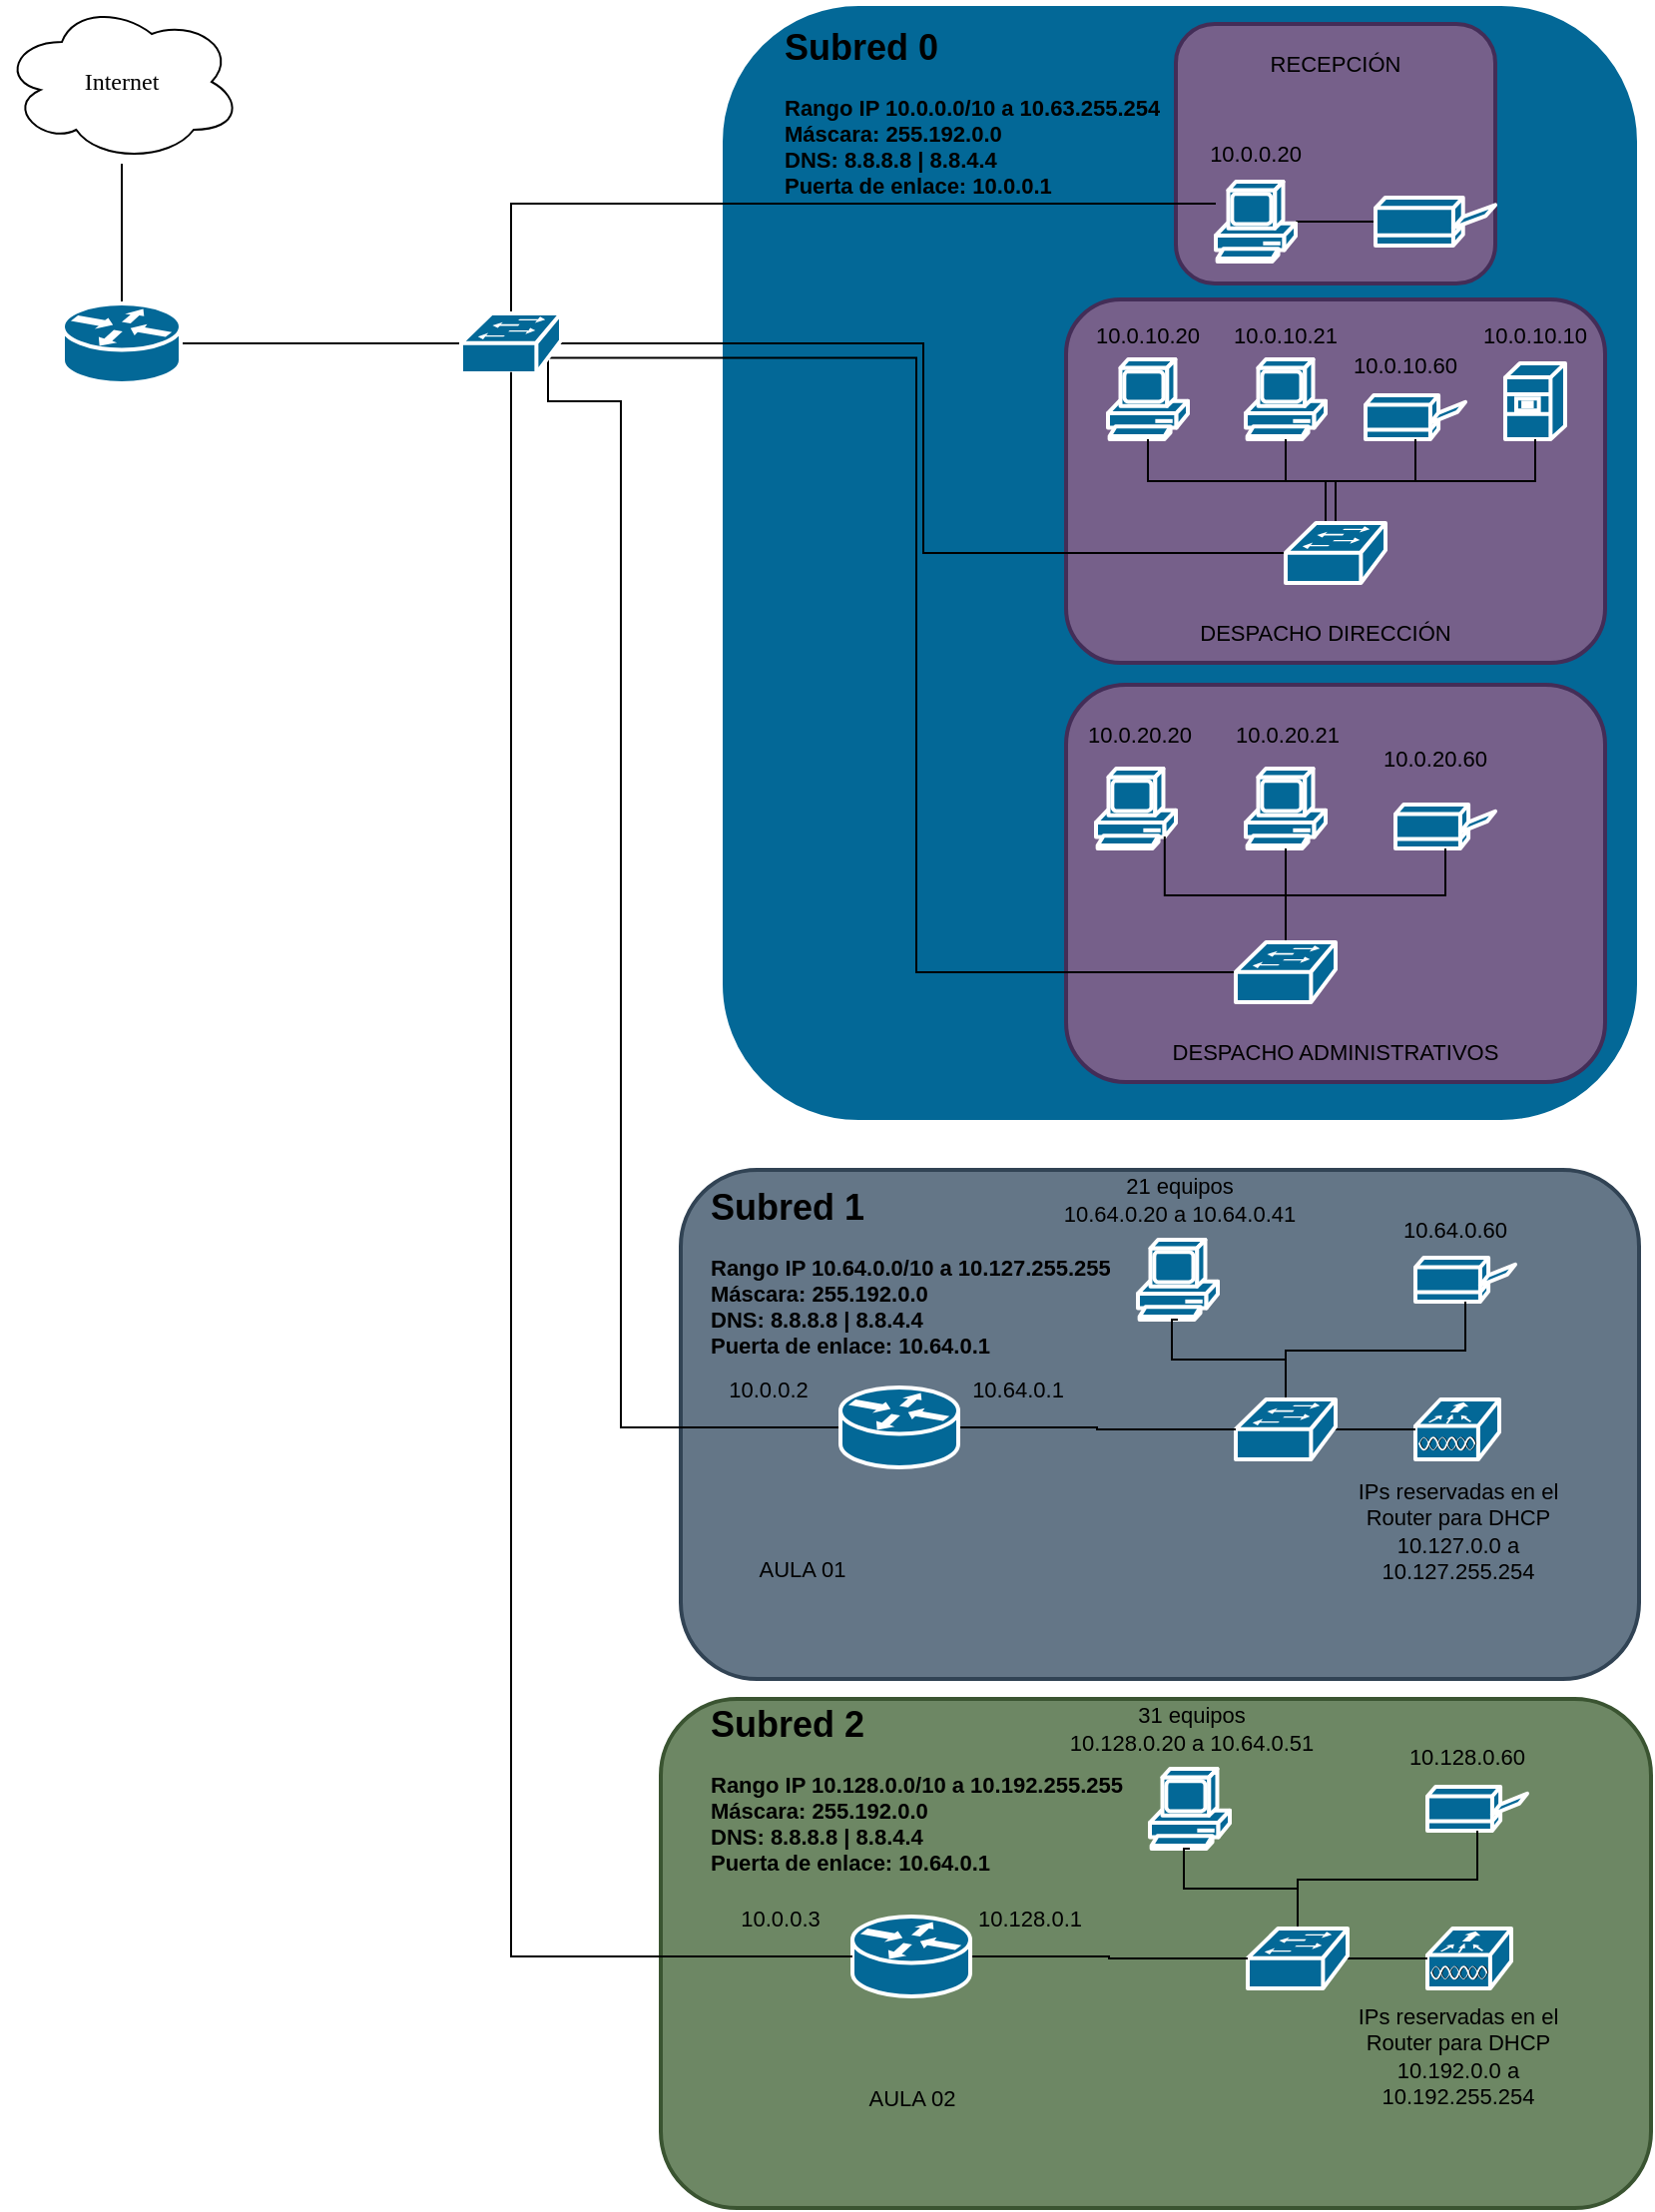 <mxfile version="16.1.2" type="device"><diagram name="Page-1" id="c37626ed-c26b-45fb-9056-f9ebc6bb27b6"><mxGraphModel dx="1384" dy="871" grid="1" gridSize="10" guides="1" tooltips="1" connect="1" arrows="1" fold="1" page="1" pageScale="1" pageWidth="827" pageHeight="1169" background="none" math="0" shadow="0"><root><mxCell id="0"/><mxCell id="1" parent="0"/><mxCell id="lWDSk5MxDV0wd2FgooOE-145" value="" style="rounded=1;whiteSpace=wrap;html=1;dashed=0;sketch=0;pointerEvents=1;fontFamily=Helvetica;fontSize=11;fontColor=#ffffff;strokeColor=#314354;strokeWidth=2;fillColor=#647687;" vertex="1" parent="1"><mxGeometry x="340" y="585" width="480" height="255" as="geometry"/></mxCell><mxCell id="lWDSk5MxDV0wd2FgooOE-123" value="" style="rounded=1;whiteSpace=wrap;html=1;dashed=0;sketch=0;pointerEvents=1;fontFamily=Helvetica;fontSize=11;fontColor=#000000;strokeColor=#ffffff;strokeWidth=2;fillColor=#036897;" vertex="1" parent="1"><mxGeometry x="360" y="1" width="460" height="560" as="geometry"/></mxCell><mxCell id="lWDSk5MxDV0wd2FgooOE-108" value="" style="rounded=1;whiteSpace=wrap;html=1;dashed=0;sketch=0;pointerEvents=1;fontFamily=Helvetica;fontSize=11;fontColor=#ffffff;strokeColor=#432D57;strokeWidth=2;fillColor=#76608a;" vertex="1" parent="1"><mxGeometry x="533" y="342" width="270" height="199" as="geometry"/></mxCell><mxCell id="lWDSk5MxDV0wd2FgooOE-91" value="" style="rounded=1;whiteSpace=wrap;html=1;dashed=0;sketch=0;pointerEvents=1;fontFamily=Helvetica;fontSize=11;fontColor=#ffffff;strokeColor=#432D57;strokeWidth=2;fillColor=#76608a;" vertex="1" parent="1"><mxGeometry x="533" y="149" width="270" height="182" as="geometry"/></mxCell><mxCell id="lWDSk5MxDV0wd2FgooOE-53" value="" style="rounded=1;whiteSpace=wrap;html=1;dashed=0;sketch=0;pointerEvents=1;fontFamily=Helvetica;fontSize=11;fontColor=#ffffff;strokeColor=#432D57;strokeWidth=2;fillColor=#76608a;" vertex="1" parent="1"><mxGeometry x="588" y="11" width="160" height="130" as="geometry"/></mxCell><mxCell id="1c7a67bf8fd3230f-15" value="Internet" style="ellipse;shape=cloud;whiteSpace=wrap;html=1;rounded=0;shadow=0;comic=0;strokeWidth=1;fontFamily=Verdana;fontSize=12;" parent="1" vertex="1"><mxGeometry width="120" height="80" as="geometry"/></mxCell><mxCell id="lWDSk5MxDV0wd2FgooOE-46" value="" style="edgeStyle=orthogonalEdgeStyle;shape=connector;rounded=0;orthogonalLoop=1;jettySize=auto;html=1;labelBackgroundColor=default;fontFamily=Helvetica;fontSize=11;fontColor=#000000;endArrow=none;strokeColor=default;" edge="1" parent="1" source="lWDSk5MxDV0wd2FgooOE-45"><mxGeometry relative="1" as="geometry"><mxPoint x="60" y="81" as="targetPoint"/></mxGeometry></mxCell><mxCell id="lWDSk5MxDV0wd2FgooOE-52" style="edgeStyle=orthogonalEdgeStyle;shape=connector;rounded=0;orthogonalLoop=1;jettySize=auto;html=1;entryX=0;entryY=0.5;entryDx=0;entryDy=0;entryPerimeter=0;labelBackgroundColor=default;fontFamily=Helvetica;fontSize=11;fontColor=#000000;endArrow=none;strokeColor=default;" edge="1" parent="1" source="lWDSk5MxDV0wd2FgooOE-45" target="lWDSk5MxDV0wd2FgooOE-47"><mxGeometry relative="1" as="geometry"/></mxCell><mxCell id="lWDSk5MxDV0wd2FgooOE-45" value="" style="shape=mxgraph.cisco.routers.router;sketch=0;html=1;pointerEvents=1;dashed=0;fillColor=#036897;strokeColor=#ffffff;strokeWidth=2;verticalLabelPosition=bottom;verticalAlign=top;align=center;outlineConnect=0;fontFamily=Helvetica;fontSize=11;fontColor=#000000;" vertex="1" parent="1"><mxGeometry x="30.5" y="151" width="59" height="40" as="geometry"/></mxCell><mxCell id="lWDSk5MxDV0wd2FgooOE-59" style="edgeStyle=orthogonalEdgeStyle;shape=connector;rounded=0;orthogonalLoop=1;jettySize=auto;html=1;labelBackgroundColor=default;fontFamily=Helvetica;fontSize=11;fontColor=#000000;endArrow=none;strokeColor=default;" edge="1" parent="1" source="lWDSk5MxDV0wd2FgooOE-47" target="lWDSk5MxDV0wd2FgooOE-54"><mxGeometry relative="1" as="geometry"><Array as="points"><mxPoint x="255" y="101"/></Array></mxGeometry></mxCell><mxCell id="lWDSk5MxDV0wd2FgooOE-105" style="edgeStyle=orthogonalEdgeStyle;shape=connector;rounded=0;orthogonalLoop=1;jettySize=auto;html=1;exitX=0.98;exitY=0.5;exitDx=0;exitDy=0;exitPerimeter=0;entryX=0;entryY=0.5;entryDx=0;entryDy=0;entryPerimeter=0;labelBackgroundColor=default;fontFamily=Helvetica;fontSize=11;fontColor=#000000;endArrow=none;strokeColor=default;" edge="1" parent="1" source="lWDSk5MxDV0wd2FgooOE-47" target="lWDSk5MxDV0wd2FgooOE-100"><mxGeometry relative="1" as="geometry"/></mxCell><mxCell id="lWDSk5MxDV0wd2FgooOE-120" style="edgeStyle=orthogonalEdgeStyle;shape=connector;rounded=0;orthogonalLoop=1;jettySize=auto;html=1;exitX=0.87;exitY=0.74;exitDx=0;exitDy=0;exitPerimeter=0;entryX=0;entryY=0.98;entryDx=0;entryDy=0;entryPerimeter=0;labelBackgroundColor=default;fontFamily=Helvetica;fontSize=11;fontColor=#000000;endArrow=none;strokeColor=default;" edge="1" parent="1" source="lWDSk5MxDV0wd2FgooOE-47" target="lWDSk5MxDV0wd2FgooOE-115"><mxGeometry relative="1" as="geometry"><Array as="points"><mxPoint x="458" y="178"/><mxPoint x="458" y="486"/><mxPoint x="635" y="486"/></Array></mxGeometry></mxCell><mxCell id="lWDSk5MxDV0wd2FgooOE-142" style="edgeStyle=orthogonalEdgeStyle;shape=connector;rounded=0;orthogonalLoop=1;jettySize=auto;html=1;exitX=0.87;exitY=0.74;exitDx=0;exitDy=0;exitPerimeter=0;entryX=0;entryY=0.5;entryDx=0;entryDy=0;entryPerimeter=0;labelBackgroundColor=default;fontFamily=Helvetica;fontSize=11;fontColor=#000000;endArrow=none;strokeColor=default;" edge="1" parent="1" source="lWDSk5MxDV0wd2FgooOE-47" target="lWDSk5MxDV0wd2FgooOE-140"><mxGeometry relative="1" as="geometry"><Array as="points"><mxPoint x="273" y="200"/><mxPoint x="310" y="200"/><mxPoint x="310" y="714"/></Array></mxGeometry></mxCell><mxCell id="lWDSk5MxDV0wd2FgooOE-47" value="" style="shape=mxgraph.cisco.switches.workgroup_switch;sketch=0;html=1;pointerEvents=1;dashed=0;fillColor=#036897;strokeColor=#ffffff;strokeWidth=2;verticalLabelPosition=bottom;verticalAlign=top;align=center;outlineConnect=0;fontFamily=Helvetica;fontSize=11;fontColor=#000000;" vertex="1" parent="1"><mxGeometry x="230" y="156" width="50" height="30" as="geometry"/></mxCell><mxCell id="lWDSk5MxDV0wd2FgooOE-56" value="" style="edgeStyle=orthogonalEdgeStyle;shape=connector;rounded=0;orthogonalLoop=1;jettySize=auto;html=1;labelBackgroundColor=default;fontFamily=Helvetica;fontSize=11;fontColor=#000000;endArrow=none;strokeColor=default;" edge="1" parent="1" source="lWDSk5MxDV0wd2FgooOE-54" target="lWDSk5MxDV0wd2FgooOE-55"><mxGeometry relative="1" as="geometry"/></mxCell><mxCell id="lWDSk5MxDV0wd2FgooOE-54" value="" style="shape=mxgraph.cisco.computers_and_peripherals.pc;sketch=0;html=1;pointerEvents=1;dashed=0;fillColor=#036897;strokeColor=#ffffff;strokeWidth=2;verticalLabelPosition=bottom;verticalAlign=top;align=center;outlineConnect=0;fontFamily=Helvetica;fontSize=11;fontColor=#000000;" vertex="1" parent="1"><mxGeometry x="608" y="90" width="40" height="40" as="geometry"/></mxCell><mxCell id="lWDSk5MxDV0wd2FgooOE-55" value="" style="shape=mxgraph.cisco.computers_and_peripherals.printer;sketch=0;html=1;pointerEvents=1;dashed=0;fillColor=#036897;strokeColor=#ffffff;strokeWidth=2;verticalLabelPosition=bottom;verticalAlign=top;align=center;outlineConnect=0;fontFamily=Helvetica;fontSize=11;fontColor=#000000;" vertex="1" parent="1"><mxGeometry x="688" y="98" width="60" height="24" as="geometry"/></mxCell><mxCell id="lWDSk5MxDV0wd2FgooOE-60" value="RECEPCIÓN" style="text;html=1;strokeColor=none;fillColor=none;align=center;verticalAlign=middle;whiteSpace=wrap;rounded=0;dashed=0;sketch=0;pointerEvents=1;fontFamily=Helvetica;fontSize=11;fontColor=#000000;" vertex="1" parent="1"><mxGeometry x="588" y="16" width="160" height="30" as="geometry"/></mxCell><mxCell id="lWDSk5MxDV0wd2FgooOE-61" value="10.0.0.20" style="text;html=1;strokeColor=none;fillColor=none;align=center;verticalAlign=middle;whiteSpace=wrap;rounded=0;dashed=0;sketch=0;pointerEvents=1;fontFamily=Helvetica;fontSize=11;fontColor=#000000;" vertex="1" parent="1"><mxGeometry x="598" y="61" width="60" height="30" as="geometry"/></mxCell><mxCell id="lWDSk5MxDV0wd2FgooOE-92" value="" style="shape=mxgraph.cisco.computers_and_peripherals.pc;sketch=0;html=1;pointerEvents=1;dashed=0;fillColor=#036897;strokeColor=#ffffff;strokeWidth=2;verticalLabelPosition=bottom;verticalAlign=top;align=center;outlineConnect=0;fontFamily=Helvetica;fontSize=11;fontColor=#000000;" vertex="1" parent="1"><mxGeometry x="554" y="179" width="40" height="40" as="geometry"/></mxCell><mxCell id="lWDSk5MxDV0wd2FgooOE-93" value="" style="shape=mxgraph.cisco.computers_and_peripherals.pc;sketch=0;html=1;pointerEvents=1;dashed=0;fillColor=#036897;strokeColor=#ffffff;strokeWidth=2;verticalLabelPosition=bottom;verticalAlign=top;align=center;outlineConnect=0;fontFamily=Helvetica;fontSize=11;fontColor=#000000;" vertex="1" parent="1"><mxGeometry x="623" y="179" width="40" height="40" as="geometry"/></mxCell><mxCell id="lWDSk5MxDV0wd2FgooOE-94" value="" style="shape=mxgraph.cisco.computers_and_peripherals.printer;sketch=0;html=1;pointerEvents=1;dashed=0;fillColor=#036897;strokeColor=#ffffff;strokeWidth=2;verticalLabelPosition=bottom;verticalAlign=top;align=center;outlineConnect=0;fontFamily=Helvetica;fontSize=11;fontColor=#000000;" vertex="1" parent="1"><mxGeometry x="683" y="197" width="50" height="22" as="geometry"/></mxCell><mxCell id="lWDSk5MxDV0wd2FgooOE-95" value="" style="shape=mxgraph.cisco.servers.file_server;sketch=0;html=1;pointerEvents=1;dashed=0;fillColor=#036897;strokeColor=#ffffff;strokeWidth=2;verticalLabelPosition=bottom;verticalAlign=top;align=center;outlineConnect=0;fontFamily=Helvetica;fontSize=11;fontColor=#000000;" vertex="1" parent="1"><mxGeometry x="753" y="181" width="30" height="38" as="geometry"/></mxCell><mxCell id="lWDSk5MxDV0wd2FgooOE-96" value="10.0.10.20" style="text;html=1;strokeColor=none;fillColor=none;align=center;verticalAlign=middle;whiteSpace=wrap;rounded=0;dashed=0;sketch=0;pointerEvents=1;fontFamily=Helvetica;fontSize=11;fontColor=#000000;" vertex="1" parent="1"><mxGeometry x="544" y="152" width="60" height="30" as="geometry"/></mxCell><mxCell id="lWDSk5MxDV0wd2FgooOE-97" value="10.0.10.21" style="text;html=1;strokeColor=none;fillColor=none;align=center;verticalAlign=middle;whiteSpace=wrap;rounded=0;dashed=0;sketch=0;pointerEvents=1;fontFamily=Helvetica;fontSize=11;fontColor=#000000;" vertex="1" parent="1"><mxGeometry x="613" y="152" width="60" height="30" as="geometry"/></mxCell><mxCell id="lWDSk5MxDV0wd2FgooOE-98" value="10.0.10.60" style="text;html=1;strokeColor=none;fillColor=none;align=center;verticalAlign=middle;whiteSpace=wrap;rounded=0;dashed=0;sketch=0;pointerEvents=1;fontFamily=Helvetica;fontSize=11;fontColor=#000000;" vertex="1" parent="1"><mxGeometry x="673" y="167" width="60" height="30" as="geometry"/></mxCell><mxCell id="lWDSk5MxDV0wd2FgooOE-99" value="10.0.10.10" style="text;html=1;strokeColor=none;fillColor=none;align=center;verticalAlign=middle;whiteSpace=wrap;rounded=0;dashed=0;sketch=0;pointerEvents=1;fontFamily=Helvetica;fontSize=11;fontColor=#000000;" vertex="1" parent="1"><mxGeometry x="738" y="152" width="60" height="30" as="geometry"/></mxCell><mxCell id="lWDSk5MxDV0wd2FgooOE-101" style="edgeStyle=orthogonalEdgeStyle;shape=connector;rounded=0;orthogonalLoop=1;jettySize=auto;html=1;exitX=0.5;exitY=0;exitDx=0;exitDy=0;exitPerimeter=0;entryX=0.5;entryY=1;entryDx=0;entryDy=0;entryPerimeter=0;labelBackgroundColor=default;fontFamily=Helvetica;fontSize=11;fontColor=#000000;endArrow=none;strokeColor=default;" edge="1" parent="1" source="lWDSk5MxDV0wd2FgooOE-100" target="lWDSk5MxDV0wd2FgooOE-92"><mxGeometry relative="1" as="geometry"><Array as="points"><mxPoint x="663" y="261"/><mxPoint x="663" y="240"/><mxPoint x="574" y="240"/></Array></mxGeometry></mxCell><mxCell id="lWDSk5MxDV0wd2FgooOE-102" style="edgeStyle=orthogonalEdgeStyle;shape=connector;rounded=0;orthogonalLoop=1;jettySize=auto;html=1;exitX=0.5;exitY=0;exitDx=0;exitDy=0;exitPerimeter=0;labelBackgroundColor=default;fontFamily=Helvetica;fontSize=11;fontColor=#000000;endArrow=none;strokeColor=default;" edge="1" parent="1" source="lWDSk5MxDV0wd2FgooOE-100" target="lWDSk5MxDV0wd2FgooOE-95"><mxGeometry relative="1" as="geometry"/></mxCell><mxCell id="lWDSk5MxDV0wd2FgooOE-103" style="edgeStyle=orthogonalEdgeStyle;shape=connector;rounded=0;orthogonalLoop=1;jettySize=auto;html=1;exitX=0.5;exitY=0;exitDx=0;exitDy=0;exitPerimeter=0;labelBackgroundColor=default;fontFamily=Helvetica;fontSize=11;fontColor=#000000;endArrow=none;strokeColor=default;" edge="1" parent="1" source="lWDSk5MxDV0wd2FgooOE-100" target="lWDSk5MxDV0wd2FgooOE-94"><mxGeometry relative="1" as="geometry"/></mxCell><mxCell id="lWDSk5MxDV0wd2FgooOE-104" style="edgeStyle=orthogonalEdgeStyle;shape=connector;rounded=0;orthogonalLoop=1;jettySize=auto;html=1;exitX=0.5;exitY=0;exitDx=0;exitDy=0;exitPerimeter=0;entryX=0.5;entryY=1;entryDx=0;entryDy=0;entryPerimeter=0;labelBackgroundColor=default;fontFamily=Helvetica;fontSize=11;fontColor=#000000;endArrow=none;strokeColor=default;" edge="1" parent="1" source="lWDSk5MxDV0wd2FgooOE-100" target="lWDSk5MxDV0wd2FgooOE-93"><mxGeometry relative="1" as="geometry"/></mxCell><mxCell id="lWDSk5MxDV0wd2FgooOE-100" value="" style="shape=mxgraph.cisco.switches.workgroup_switch;sketch=0;html=1;pointerEvents=1;dashed=0;fillColor=#036897;strokeColor=#ffffff;strokeWidth=2;verticalLabelPosition=bottom;verticalAlign=top;align=center;outlineConnect=0;fontFamily=Helvetica;fontSize=11;fontColor=#000000;" vertex="1" parent="1"><mxGeometry x="643" y="261" width="50" height="30" as="geometry"/></mxCell><mxCell id="lWDSk5MxDV0wd2FgooOE-107" value="DESPACHO DIRECCIÓN" style="text;html=1;strokeColor=none;fillColor=none;align=center;verticalAlign=middle;whiteSpace=wrap;rounded=0;dashed=0;sketch=0;pointerEvents=1;fontFamily=Helvetica;fontSize=11;fontColor=#000000;" vertex="1" parent="1"><mxGeometry x="593" y="301" width="140" height="30" as="geometry"/></mxCell><mxCell id="lWDSk5MxDV0wd2FgooOE-109" value="" style="shape=mxgraph.cisco.computers_and_peripherals.pc;sketch=0;html=1;pointerEvents=1;dashed=0;fillColor=#036897;strokeColor=#ffffff;strokeWidth=2;verticalLabelPosition=bottom;verticalAlign=top;align=center;outlineConnect=0;fontFamily=Helvetica;fontSize=11;fontColor=#000000;" vertex="1" parent="1"><mxGeometry x="548" y="384" width="40" height="40" as="geometry"/></mxCell><mxCell id="lWDSk5MxDV0wd2FgooOE-110" value="" style="shape=mxgraph.cisco.computers_and_peripherals.pc;sketch=0;html=1;pointerEvents=1;dashed=0;fillColor=#036897;strokeColor=#ffffff;strokeWidth=2;verticalLabelPosition=bottom;verticalAlign=top;align=center;outlineConnect=0;fontFamily=Helvetica;fontSize=11;fontColor=#000000;" vertex="1" parent="1"><mxGeometry x="623" y="384" width="40" height="40" as="geometry"/></mxCell><mxCell id="lWDSk5MxDV0wd2FgooOE-111" value="" style="shape=mxgraph.cisco.computers_and_peripherals.printer;sketch=0;html=1;pointerEvents=1;dashed=0;fillColor=#036897;strokeColor=#ffffff;strokeWidth=2;verticalLabelPosition=bottom;verticalAlign=top;align=center;outlineConnect=0;fontFamily=Helvetica;fontSize=11;fontColor=#000000;" vertex="1" parent="1"><mxGeometry x="698" y="402" width="50" height="22" as="geometry"/></mxCell><mxCell id="lWDSk5MxDV0wd2FgooOE-112" value="10.0.20.20" style="text;html=1;strokeColor=none;fillColor=none;align=center;verticalAlign=middle;whiteSpace=wrap;rounded=0;dashed=0;sketch=0;pointerEvents=1;fontFamily=Helvetica;fontSize=11;fontColor=#000000;" vertex="1" parent="1"><mxGeometry x="540" y="352" width="60" height="30" as="geometry"/></mxCell><mxCell id="lWDSk5MxDV0wd2FgooOE-113" value="10.0.20.21" style="text;html=1;strokeColor=none;fillColor=none;align=center;verticalAlign=middle;whiteSpace=wrap;rounded=0;dashed=0;sketch=0;pointerEvents=1;fontFamily=Helvetica;fontSize=11;fontColor=#000000;" vertex="1" parent="1"><mxGeometry x="614" y="352" width="60" height="30" as="geometry"/></mxCell><mxCell id="lWDSk5MxDV0wd2FgooOE-114" value="10.0.20.60" style="text;html=1;strokeColor=none;fillColor=none;align=center;verticalAlign=middle;whiteSpace=wrap;rounded=0;dashed=0;sketch=0;pointerEvents=1;fontFamily=Helvetica;fontSize=11;fontColor=#000000;" vertex="1" parent="1"><mxGeometry x="688" y="364" width="60" height="30" as="geometry"/></mxCell><mxCell id="lWDSk5MxDV0wd2FgooOE-117" style="edgeStyle=orthogonalEdgeStyle;shape=connector;rounded=0;orthogonalLoop=1;jettySize=auto;html=1;exitX=0.5;exitY=0;exitDx=0;exitDy=0;exitPerimeter=0;entryX=0.5;entryY=1;entryDx=0;entryDy=0;entryPerimeter=0;labelBackgroundColor=default;fontFamily=Helvetica;fontSize=11;fontColor=#000000;endArrow=none;strokeColor=default;" edge="1" parent="1" source="lWDSk5MxDV0wd2FgooOE-115" target="lWDSk5MxDV0wd2FgooOE-110"><mxGeometry relative="1" as="geometry"/></mxCell><mxCell id="lWDSk5MxDV0wd2FgooOE-118" style="edgeStyle=orthogonalEdgeStyle;shape=connector;rounded=0;orthogonalLoop=1;jettySize=auto;html=1;exitX=0.5;exitY=0;exitDx=0;exitDy=0;exitPerimeter=0;entryX=0.86;entryY=0.85;entryDx=0;entryDy=0;entryPerimeter=0;labelBackgroundColor=default;fontFamily=Helvetica;fontSize=11;fontColor=#000000;endArrow=none;strokeColor=default;" edge="1" parent="1" source="lWDSk5MxDV0wd2FgooOE-115" target="lWDSk5MxDV0wd2FgooOE-109"><mxGeometry relative="1" as="geometry"/></mxCell><mxCell id="lWDSk5MxDV0wd2FgooOE-119" style="edgeStyle=orthogonalEdgeStyle;shape=connector;rounded=0;orthogonalLoop=1;jettySize=auto;html=1;exitX=0.5;exitY=0;exitDx=0;exitDy=0;exitPerimeter=0;entryX=0.5;entryY=1;entryDx=0;entryDy=0;entryPerimeter=0;labelBackgroundColor=default;fontFamily=Helvetica;fontSize=11;fontColor=#000000;endArrow=none;strokeColor=default;" edge="1" parent="1" source="lWDSk5MxDV0wd2FgooOE-115" target="lWDSk5MxDV0wd2FgooOE-111"><mxGeometry relative="1" as="geometry"/></mxCell><mxCell id="lWDSk5MxDV0wd2FgooOE-115" value="" style="shape=mxgraph.cisco.switches.workgroup_switch;sketch=0;html=1;pointerEvents=1;dashed=0;fillColor=#036897;strokeColor=#ffffff;strokeWidth=2;verticalLabelPosition=bottom;verticalAlign=top;align=center;outlineConnect=0;fontFamily=Helvetica;fontSize=11;fontColor=#000000;" vertex="1" parent="1"><mxGeometry x="618" y="471" width="50" height="30" as="geometry"/></mxCell><mxCell id="lWDSk5MxDV0wd2FgooOE-121" value="DESPACHO ADMINISTRATIVOS" style="text;html=1;strokeColor=none;fillColor=none;align=center;verticalAlign=middle;whiteSpace=wrap;rounded=0;dashed=0;sketch=0;pointerEvents=1;fontFamily=Helvetica;fontSize=11;fontColor=#000000;" vertex="1" parent="1"><mxGeometry x="583" y="511" width="170" height="30" as="geometry"/></mxCell><mxCell id="lWDSk5MxDV0wd2FgooOE-124" value="&lt;h1 style=&quot;font-size: 18px&quot;&gt;&lt;font style=&quot;font-size: 18px&quot;&gt;Subred 0&lt;/font&gt;&lt;/h1&gt;&lt;div&gt;&lt;font style=&quot;font-size: 11px&quot;&gt;&lt;b&gt;Rango IP 10.0.0.0/10 a 10.63.255.254&lt;/b&gt;&lt;/font&gt;&lt;/div&gt;&lt;div&gt;&lt;b&gt;Máscara: 255.192.0.0&lt;/b&gt;&lt;/div&gt;&lt;div&gt;&lt;b&gt;DNS: 8.8.8.8 | 8.8.4.4&lt;/b&gt;&lt;/div&gt;&lt;div&gt;&lt;b&gt;Puerta de enlace: 10.0.0.1&lt;/b&gt;&lt;/div&gt;" style="text;html=1;strokeColor=none;fillColor=none;spacing=5;spacingTop=-20;whiteSpace=wrap;overflow=hidden;rounded=0;dashed=0;sketch=0;pointerEvents=1;fontFamily=Helvetica;fontSize=11;fontColor=#000000;" vertex="1" parent="1"><mxGeometry x="387" y="11" width="200" height="108" as="geometry"/></mxCell><mxCell id="lWDSk5MxDV0wd2FgooOE-125" value="" style="shape=mxgraph.cisco.computers_and_peripherals.pc;sketch=0;html=1;pointerEvents=1;dashed=0;fillColor=#036897;strokeColor=#ffffff;strokeWidth=2;verticalLabelPosition=bottom;verticalAlign=top;align=center;outlineConnect=0;fontFamily=Helvetica;fontSize=11;fontColor=#000000;" vertex="1" parent="1"><mxGeometry x="569" y="620" width="40" height="40" as="geometry"/></mxCell><mxCell id="lWDSk5MxDV0wd2FgooOE-127" value="21 equipos&lt;br&gt;10.64.0.20 a 10.64.0.41" style="text;html=1;strokeColor=none;fillColor=none;align=center;verticalAlign=middle;whiteSpace=wrap;rounded=0;dashed=0;sketch=0;pointerEvents=1;fontFamily=Helvetica;fontSize=11;fontColor=#000000;" vertex="1" parent="1"><mxGeometry x="517" y="585" width="146" height="30" as="geometry"/></mxCell><mxCell id="lWDSk5MxDV0wd2FgooOE-131" value="" style="shape=mxgraph.cisco.computers_and_peripherals.printer;sketch=0;html=1;pointerEvents=1;dashed=0;fillColor=#036897;strokeColor=#ffffff;strokeWidth=2;verticalLabelPosition=bottom;verticalAlign=top;align=center;outlineConnect=0;fontFamily=Helvetica;fontSize=11;fontColor=#000000;" vertex="1" parent="1"><mxGeometry x="708" y="629" width="50" height="22" as="geometry"/></mxCell><mxCell id="lWDSk5MxDV0wd2FgooOE-132" value="10.64.0.60" style="text;html=1;strokeColor=none;fillColor=none;align=center;verticalAlign=middle;whiteSpace=wrap;rounded=0;dashed=0;sketch=0;pointerEvents=1;fontFamily=Helvetica;fontSize=11;fontColor=#000000;" vertex="1" parent="1"><mxGeometry x="698" y="600" width="60" height="30" as="geometry"/></mxCell><mxCell id="lWDSk5MxDV0wd2FgooOE-133" value="" style="shape=mxgraph.cisco.wireless.wlan_controller;sketch=0;html=1;pointerEvents=1;dashed=0;fillColor=#036897;strokeColor=#ffffff;strokeWidth=2;verticalLabelPosition=bottom;verticalAlign=top;align=center;outlineConnect=0;fontFamily=Helvetica;fontSize=11;fontColor=#000000;" vertex="1" parent="1"><mxGeometry x="708" y="700" width="42" height="30" as="geometry"/></mxCell><mxCell id="lWDSk5MxDV0wd2FgooOE-135" style="edgeStyle=orthogonalEdgeStyle;shape=connector;rounded=0;orthogonalLoop=1;jettySize=auto;html=1;exitX=0.98;exitY=0.5;exitDx=0;exitDy=0;exitPerimeter=0;entryX=0;entryY=0.5;entryDx=0;entryDy=0;entryPerimeter=0;labelBackgroundColor=default;fontFamily=Helvetica;fontSize=11;fontColor=#000000;endArrow=none;strokeColor=default;" edge="1" parent="1" source="lWDSk5MxDV0wd2FgooOE-134" target="lWDSk5MxDV0wd2FgooOE-133"><mxGeometry relative="1" as="geometry"/></mxCell><mxCell id="lWDSk5MxDV0wd2FgooOE-136" style="edgeStyle=orthogonalEdgeStyle;shape=connector;rounded=0;orthogonalLoop=1;jettySize=auto;html=1;exitX=0.5;exitY=0;exitDx=0;exitDy=0;exitPerimeter=0;labelBackgroundColor=default;fontFamily=Helvetica;fontSize=11;fontColor=#000000;endArrow=none;strokeColor=default;" edge="1" parent="1" source="lWDSk5MxDV0wd2FgooOE-134" target="lWDSk5MxDV0wd2FgooOE-131"><mxGeometry relative="1" as="geometry"/></mxCell><mxCell id="lWDSk5MxDV0wd2FgooOE-137" style="edgeStyle=orthogonalEdgeStyle;shape=connector;rounded=0;orthogonalLoop=1;jettySize=auto;html=1;exitX=0.5;exitY=0;exitDx=0;exitDy=0;exitPerimeter=0;entryX=0.5;entryY=1;entryDx=0;entryDy=0;entryPerimeter=0;labelBackgroundColor=default;fontFamily=Helvetica;fontSize=11;fontColor=#000000;endArrow=none;strokeColor=default;" edge="1" parent="1" source="lWDSk5MxDV0wd2FgooOE-134" target="lWDSk5MxDV0wd2FgooOE-125"><mxGeometry relative="1" as="geometry"><Array as="points"><mxPoint x="643" y="680"/><mxPoint x="586" y="680"/></Array></mxGeometry></mxCell><mxCell id="lWDSk5MxDV0wd2FgooOE-134" value="" style="shape=mxgraph.cisco.switches.workgroup_switch;sketch=0;html=1;pointerEvents=1;dashed=0;fillColor=#036897;strokeColor=#ffffff;strokeWidth=2;verticalLabelPosition=bottom;verticalAlign=top;align=center;outlineConnect=0;fontFamily=Helvetica;fontSize=11;fontColor=#000000;" vertex="1" parent="1"><mxGeometry x="618" y="700" width="50" height="30" as="geometry"/></mxCell><mxCell id="lWDSk5MxDV0wd2FgooOE-141" style="edgeStyle=orthogonalEdgeStyle;shape=connector;rounded=0;orthogonalLoop=1;jettySize=auto;html=1;exitX=1;exitY=0.5;exitDx=0;exitDy=0;exitPerimeter=0;entryX=0;entryY=0.5;entryDx=0;entryDy=0;entryPerimeter=0;labelBackgroundColor=default;fontFamily=Helvetica;fontSize=11;fontColor=#000000;endArrow=none;strokeColor=default;" edge="1" parent="1" source="lWDSk5MxDV0wd2FgooOE-140" target="lWDSk5MxDV0wd2FgooOE-134"><mxGeometry relative="1" as="geometry"/></mxCell><mxCell id="lWDSk5MxDV0wd2FgooOE-140" value="" style="shape=mxgraph.cisco.routers.router;sketch=0;html=1;pointerEvents=1;dashed=0;fillColor=#036897;strokeColor=#ffffff;strokeWidth=2;verticalLabelPosition=bottom;verticalAlign=top;align=center;outlineConnect=0;fontFamily=Helvetica;fontSize=11;fontColor=#000000;" vertex="1" parent="1"><mxGeometry x="420" y="694" width="59" height="40" as="geometry"/></mxCell><mxCell id="lWDSk5MxDV0wd2FgooOE-143" value="10.0.0.2" style="text;html=1;strokeColor=none;fillColor=none;align=center;verticalAlign=middle;whiteSpace=wrap;rounded=0;dashed=0;sketch=0;pointerEvents=1;fontFamily=Helvetica;fontSize=11;fontColor=#000000;" vertex="1" parent="1"><mxGeometry x="354" y="680" width="60" height="30" as="geometry"/></mxCell><mxCell id="lWDSk5MxDV0wd2FgooOE-144" value="10.64.0.1" style="text;html=1;strokeColor=none;fillColor=none;align=center;verticalAlign=middle;whiteSpace=wrap;rounded=0;dashed=0;sketch=0;pointerEvents=1;fontFamily=Helvetica;fontSize=11;fontColor=#000000;" vertex="1" parent="1"><mxGeometry x="479" y="680" width="60" height="30" as="geometry"/></mxCell><mxCell id="lWDSk5MxDV0wd2FgooOE-146" value="AULA 01" style="text;html=1;strokeColor=none;fillColor=none;align=center;verticalAlign=middle;whiteSpace=wrap;rounded=0;dashed=0;sketch=0;pointerEvents=1;fontFamily=Helvetica;fontSize=11;fontColor=#000000;" vertex="1" parent="1"><mxGeometry x="371" y="770" width="60" height="30" as="geometry"/></mxCell><mxCell id="lWDSk5MxDV0wd2FgooOE-147" value="" style="rounded=1;whiteSpace=wrap;html=1;dashed=0;sketch=0;pointerEvents=1;fontFamily=Helvetica;fontSize=11;fontColor=#ffffff;strokeColor=#3A5431;strokeWidth=2;fillColor=#6d8764;" vertex="1" parent="1"><mxGeometry x="330" y="850" width="496" height="255" as="geometry"/></mxCell><mxCell id="lWDSk5MxDV0wd2FgooOE-148" value="" style="shape=mxgraph.cisco.computers_and_peripherals.pc;sketch=0;html=1;pointerEvents=1;dashed=0;fillColor=#036897;strokeColor=#ffffff;strokeWidth=2;verticalLabelPosition=bottom;verticalAlign=top;align=center;outlineConnect=0;fontFamily=Helvetica;fontSize=11;fontColor=#000000;" vertex="1" parent="1"><mxGeometry x="575" y="885" width="40" height="40" as="geometry"/></mxCell><mxCell id="lWDSk5MxDV0wd2FgooOE-149" value="31 equipos&lt;br&gt;10.128.0.20 a 10.64.0.51" style="text;html=1;strokeColor=none;fillColor=none;align=center;verticalAlign=middle;whiteSpace=wrap;rounded=0;dashed=0;sketch=0;pointerEvents=1;fontFamily=Helvetica;fontSize=11;fontColor=#000000;" vertex="1" parent="1"><mxGeometry x="523" y="850" width="146" height="30" as="geometry"/></mxCell><mxCell id="lWDSk5MxDV0wd2FgooOE-150" value="" style="shape=mxgraph.cisco.computers_and_peripherals.printer;sketch=0;html=1;pointerEvents=1;dashed=0;fillColor=#036897;strokeColor=#ffffff;strokeWidth=2;verticalLabelPosition=bottom;verticalAlign=top;align=center;outlineConnect=0;fontFamily=Helvetica;fontSize=11;fontColor=#000000;" vertex="1" parent="1"><mxGeometry x="714" y="894" width="50" height="22" as="geometry"/></mxCell><mxCell id="lWDSk5MxDV0wd2FgooOE-151" value="10.128.0.60" style="text;html=1;strokeColor=none;fillColor=none;align=center;verticalAlign=middle;whiteSpace=wrap;rounded=0;dashed=0;sketch=0;pointerEvents=1;fontFamily=Helvetica;fontSize=11;fontColor=#000000;" vertex="1" parent="1"><mxGeometry x="704" y="864" width="60" height="30" as="geometry"/></mxCell><mxCell id="lWDSk5MxDV0wd2FgooOE-152" value="" style="shape=mxgraph.cisco.wireless.wlan_controller;sketch=0;html=1;pointerEvents=1;dashed=0;fillColor=#036897;strokeColor=#ffffff;strokeWidth=2;verticalLabelPosition=bottom;verticalAlign=top;align=center;outlineConnect=0;fontFamily=Helvetica;fontSize=11;fontColor=#000000;" vertex="1" parent="1"><mxGeometry x="714" y="965" width="42" height="30" as="geometry"/></mxCell><mxCell id="lWDSk5MxDV0wd2FgooOE-153" style="edgeStyle=orthogonalEdgeStyle;shape=connector;rounded=0;orthogonalLoop=1;jettySize=auto;html=1;exitX=0.98;exitY=0.5;exitDx=0;exitDy=0;exitPerimeter=0;entryX=0;entryY=0.5;entryDx=0;entryDy=0;entryPerimeter=0;labelBackgroundColor=default;fontFamily=Helvetica;fontSize=11;fontColor=#000000;endArrow=none;strokeColor=default;" edge="1" parent="1" source="lWDSk5MxDV0wd2FgooOE-156" target="lWDSk5MxDV0wd2FgooOE-152"><mxGeometry relative="1" as="geometry"/></mxCell><mxCell id="lWDSk5MxDV0wd2FgooOE-154" style="edgeStyle=orthogonalEdgeStyle;shape=connector;rounded=0;orthogonalLoop=1;jettySize=auto;html=1;exitX=0.5;exitY=0;exitDx=0;exitDy=0;exitPerimeter=0;labelBackgroundColor=default;fontFamily=Helvetica;fontSize=11;fontColor=#000000;endArrow=none;strokeColor=default;" edge="1" parent="1" source="lWDSk5MxDV0wd2FgooOE-156" target="lWDSk5MxDV0wd2FgooOE-150"><mxGeometry relative="1" as="geometry"/></mxCell><mxCell id="lWDSk5MxDV0wd2FgooOE-155" style="edgeStyle=orthogonalEdgeStyle;shape=connector;rounded=0;orthogonalLoop=1;jettySize=auto;html=1;exitX=0.5;exitY=0;exitDx=0;exitDy=0;exitPerimeter=0;entryX=0.5;entryY=1;entryDx=0;entryDy=0;entryPerimeter=0;labelBackgroundColor=default;fontFamily=Helvetica;fontSize=11;fontColor=#000000;endArrow=none;strokeColor=default;" edge="1" parent="1" source="lWDSk5MxDV0wd2FgooOE-156" target="lWDSk5MxDV0wd2FgooOE-148"><mxGeometry relative="1" as="geometry"><Array as="points"><mxPoint x="649" y="945"/><mxPoint x="592" y="945"/></Array></mxGeometry></mxCell><mxCell id="lWDSk5MxDV0wd2FgooOE-156" value="" style="shape=mxgraph.cisco.switches.workgroup_switch;sketch=0;html=1;pointerEvents=1;dashed=0;fillColor=#036897;strokeColor=#ffffff;strokeWidth=2;verticalLabelPosition=bottom;verticalAlign=top;align=center;outlineConnect=0;fontFamily=Helvetica;fontSize=11;fontColor=#000000;" vertex="1" parent="1"><mxGeometry x="624" y="965" width="50" height="30" as="geometry"/></mxCell><mxCell id="lWDSk5MxDV0wd2FgooOE-157" style="edgeStyle=orthogonalEdgeStyle;shape=connector;rounded=0;orthogonalLoop=1;jettySize=auto;html=1;exitX=1;exitY=0.5;exitDx=0;exitDy=0;exitPerimeter=0;entryX=0;entryY=0.5;entryDx=0;entryDy=0;entryPerimeter=0;labelBackgroundColor=default;fontFamily=Helvetica;fontSize=11;fontColor=#000000;endArrow=none;strokeColor=default;" edge="1" parent="1" source="lWDSk5MxDV0wd2FgooOE-158" target="lWDSk5MxDV0wd2FgooOE-156"><mxGeometry relative="1" as="geometry"/></mxCell><mxCell id="lWDSk5MxDV0wd2FgooOE-158" value="" style="shape=mxgraph.cisco.routers.router;sketch=0;html=1;pointerEvents=1;dashed=0;fillColor=#036897;strokeColor=#ffffff;strokeWidth=2;verticalLabelPosition=bottom;verticalAlign=top;align=center;outlineConnect=0;fontFamily=Helvetica;fontSize=11;fontColor=#000000;" vertex="1" parent="1"><mxGeometry x="426" y="959" width="59" height="40" as="geometry"/></mxCell><mxCell id="lWDSk5MxDV0wd2FgooOE-159" value="10.0.0.3" style="text;html=1;strokeColor=none;fillColor=none;align=center;verticalAlign=middle;whiteSpace=wrap;rounded=0;dashed=0;sketch=0;pointerEvents=1;fontFamily=Helvetica;fontSize=11;fontColor=#000000;" vertex="1" parent="1"><mxGeometry x="360" y="945" width="60" height="30" as="geometry"/></mxCell><mxCell id="lWDSk5MxDV0wd2FgooOE-160" value="10.128.0.1" style="text;html=1;strokeColor=none;fillColor=none;align=center;verticalAlign=middle;whiteSpace=wrap;rounded=0;dashed=0;sketch=0;pointerEvents=1;fontFamily=Helvetica;fontSize=11;fontColor=#000000;" vertex="1" parent="1"><mxGeometry x="485" y="945" width="60" height="30" as="geometry"/></mxCell><mxCell id="lWDSk5MxDV0wd2FgooOE-161" value="AULA 02" style="text;html=1;strokeColor=none;fillColor=none;align=center;verticalAlign=middle;whiteSpace=wrap;rounded=0;dashed=0;sketch=0;pointerEvents=1;fontFamily=Helvetica;fontSize=11;fontColor=#000000;" vertex="1" parent="1"><mxGeometry x="426" y="1035" width="60" height="30" as="geometry"/></mxCell><mxCell id="lWDSk5MxDV0wd2FgooOE-162" value="IPs reservadas en el Router para DHCP 10.127.0.0 a 10.127.255.254" style="text;html=1;strokeColor=none;fillColor=none;align=center;verticalAlign=middle;whiteSpace=wrap;rounded=0;dashed=0;sketch=0;pointerEvents=1;fontFamily=Helvetica;fontSize=11;fontColor=#000000;" vertex="1" parent="1"><mxGeometry x="669" y="736" width="121" height="60" as="geometry"/></mxCell><mxCell id="lWDSk5MxDV0wd2FgooOE-163" value="IPs reservadas en el Router para DHCP 10.192.0.0 a 10.192.255.254" style="text;html=1;strokeColor=none;fillColor=none;align=center;verticalAlign=middle;whiteSpace=wrap;rounded=0;dashed=0;sketch=0;pointerEvents=1;fontFamily=Helvetica;fontSize=11;fontColor=#000000;" vertex="1" parent="1"><mxGeometry x="668.5" y="999" width="121" height="60" as="geometry"/></mxCell><mxCell id="lWDSk5MxDV0wd2FgooOE-165" value="&lt;h1 style=&quot;font-size: 18px&quot;&gt;&lt;font style=&quot;font-size: 18px&quot;&gt;Subred 1&lt;/font&gt;&lt;/h1&gt;&lt;div&gt;&lt;font style=&quot;font-size: 11px&quot;&gt;&lt;b&gt;Rango IP 10.64.0.0/10 a 10.127.255.255&lt;/b&gt;&lt;/font&gt;&lt;/div&gt;&lt;div&gt;&lt;b&gt;Máscara: 255.192.0.0&lt;/b&gt;&lt;/div&gt;&lt;div&gt;&lt;b&gt;DNS: 8.8.8.8 | 8.8.4.4&lt;/b&gt;&lt;/div&gt;&lt;div&gt;&lt;b&gt;Puerta de enlace: 10.64.0.1&lt;/b&gt;&lt;/div&gt;" style="text;html=1;strokeColor=none;fillColor=none;spacing=5;spacingTop=-20;whiteSpace=wrap;overflow=hidden;rounded=0;dashed=0;sketch=0;pointerEvents=1;fontFamily=Helvetica;fontSize=11;fontColor=#000000;" vertex="1" parent="1"><mxGeometry x="350" y="592" width="216" height="108" as="geometry"/></mxCell><mxCell id="lWDSk5MxDV0wd2FgooOE-164" style="edgeStyle=orthogonalEdgeStyle;shape=connector;rounded=0;orthogonalLoop=1;jettySize=auto;html=1;exitX=0.5;exitY=0.98;exitDx=0;exitDy=0;exitPerimeter=0;entryX=0;entryY=0.5;entryDx=0;entryDy=0;entryPerimeter=0;labelBackgroundColor=default;fontFamily=Helvetica;fontSize=11;fontColor=#000000;endArrow=none;strokeColor=default;" edge="1" parent="1" source="lWDSk5MxDV0wd2FgooOE-47" target="lWDSk5MxDV0wd2FgooOE-158"><mxGeometry relative="1" as="geometry"><Array as="points"><mxPoint x="255" y="979"/></Array></mxGeometry></mxCell><mxCell id="lWDSk5MxDV0wd2FgooOE-166" value="&lt;h1 style=&quot;font-size: 18px&quot;&gt;&lt;font style=&quot;font-size: 18px&quot;&gt;Subred 2&lt;/font&gt;&lt;/h1&gt;&lt;div&gt;&lt;font style=&quot;font-size: 11px&quot;&gt;&lt;b&gt;Rango IP 10.128.0.0/10 a 10.192.255.255&lt;/b&gt;&lt;/font&gt;&lt;/div&gt;&lt;div&gt;&lt;b&gt;Máscara: 255.192.0.0&lt;/b&gt;&lt;/div&gt;&lt;div&gt;&lt;b&gt;DNS: 8.8.8.8 | 8.8.4.4&lt;/b&gt;&lt;/div&gt;&lt;div&gt;&lt;b&gt;Puerta de enlace: 10.64.0.1&lt;/b&gt;&lt;/div&gt;" style="text;html=1;strokeColor=none;fillColor=none;spacing=5;spacingTop=-20;whiteSpace=wrap;overflow=hidden;rounded=0;dashed=0;sketch=0;pointerEvents=1;fontFamily=Helvetica;fontSize=11;fontColor=#000000;" vertex="1" parent="1"><mxGeometry x="350" y="851" width="216" height="108" as="geometry"/></mxCell><mxCell id="lWDSk5MxDV0wd2FgooOE-168" value="&lt;font color=&quot;#ffffff&quot;&gt;10.0.0.1&lt;/font&gt;" style="text;html=1;strokeColor=none;fillColor=none;align=center;verticalAlign=middle;whiteSpace=wrap;rounded=0;dashed=0;sketch=0;pointerEvents=1;fontFamily=Helvetica;fontSize=11;fontColor=#000000;" vertex="1" parent="1"><mxGeometry x="30.5" y="197" width="60" height="30" as="geometry"/></mxCell><mxCell id="lWDSk5MxDV0wd2FgooOE-169" value="&lt;font color=&quot;#ffffff&quot;&gt;IPs reservadas en el Router para DHCP 10.63.0.0 a 10.63.255.254&lt;/font&gt;" style="text;html=1;strokeColor=none;fillColor=none;align=center;verticalAlign=middle;whiteSpace=wrap;rounded=0;dashed=0;sketch=0;pointerEvents=1;fontFamily=Helvetica;fontSize=11;fontColor=#000000;" vertex="1" parent="1"><mxGeometry x="3" y="219" width="121" height="60" as="geometry"/></mxCell></root></mxGraphModel></diagram></mxfile>